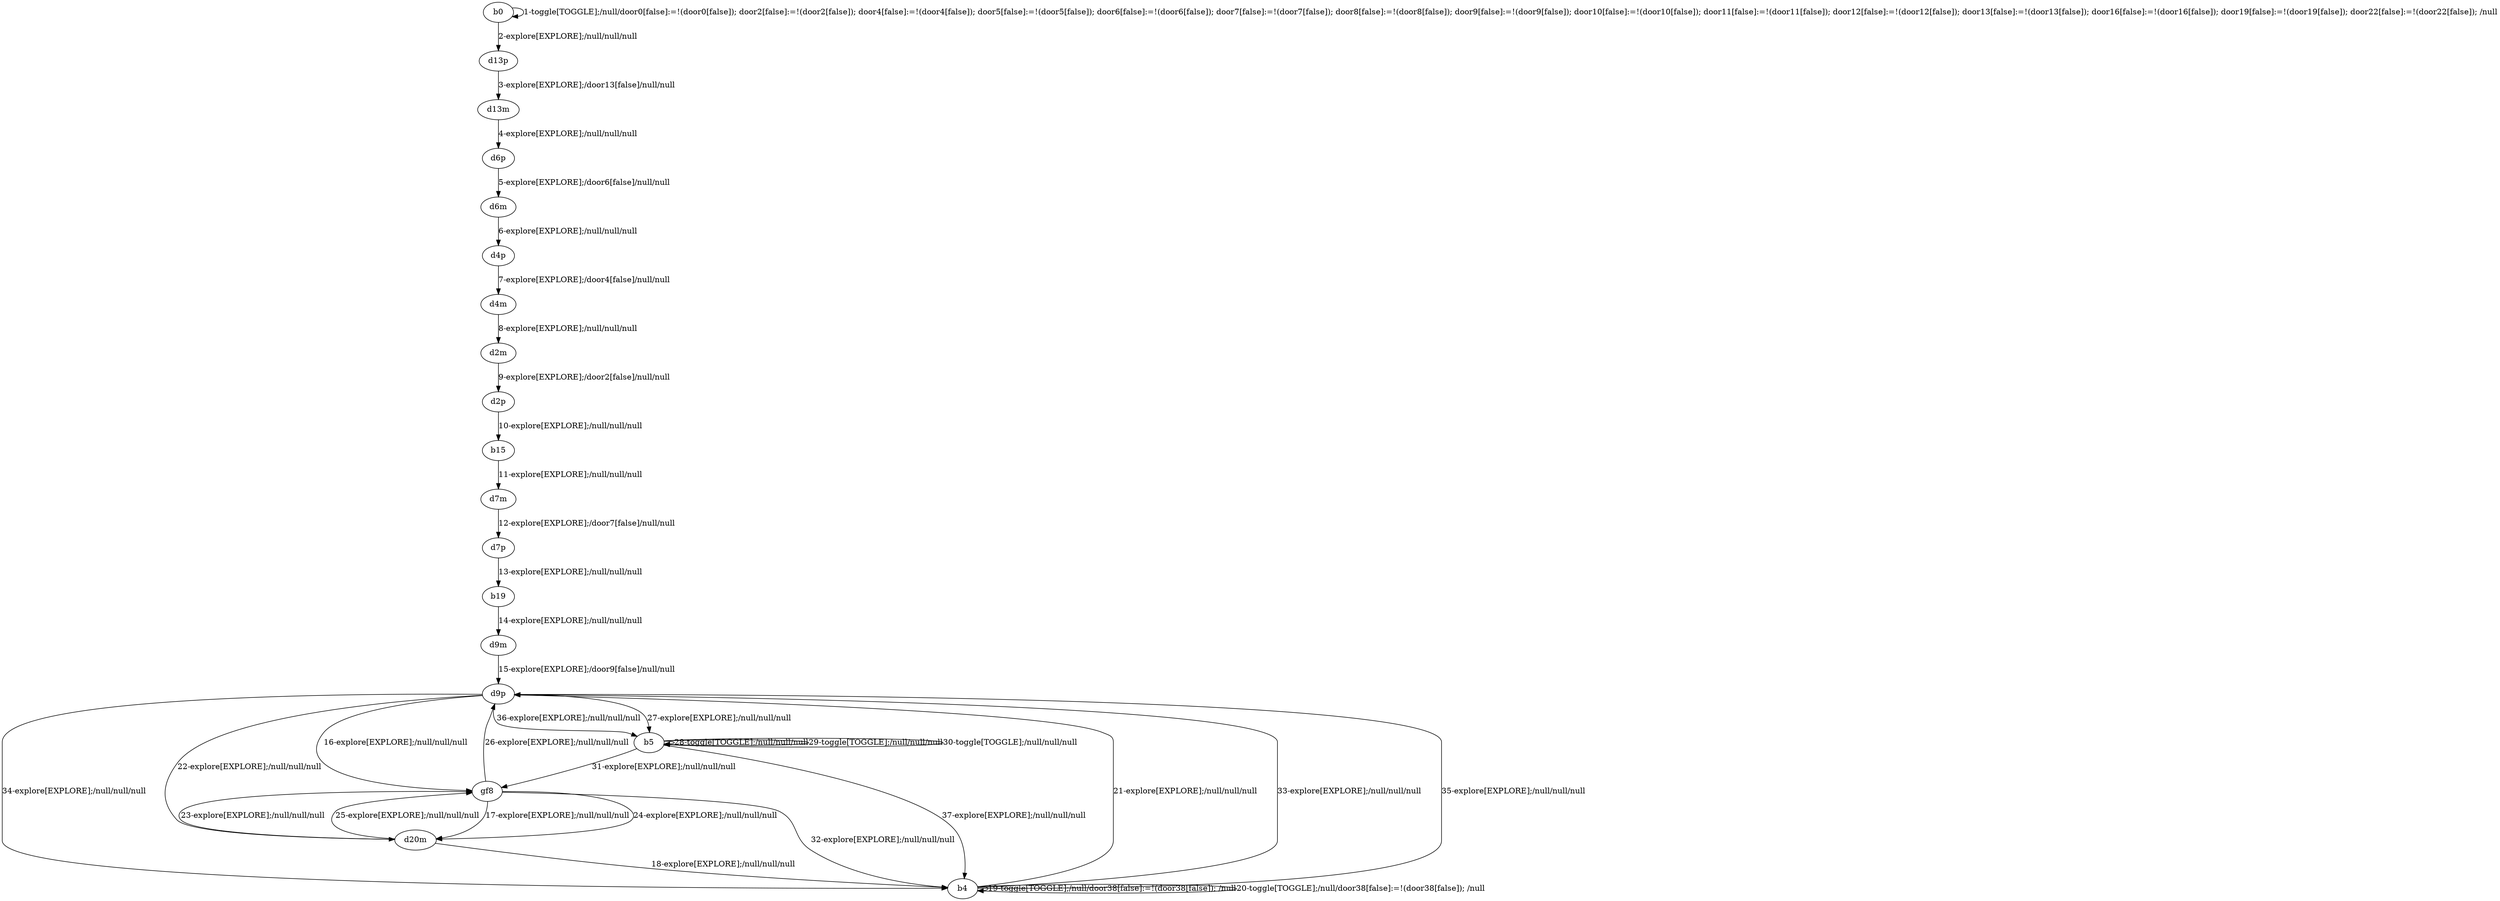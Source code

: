 # Total number of goals covered by this test: 15
# d20m --> gf8
# d9p --> b5
# gf8 --> d9p
# gf8 --> b4
# b4 --> b4
# d9m --> d9p
# b4 --> d9p
# gf8 --> d20m
# d9p --> d20m
# b5 --> gf8
# d9p --> b4
# b5 --> b5
# b5 --> b4
# d9p --> gf8
# d20m --> b4

digraph g {
"b0" -> "b0" [label = "1-toggle[TOGGLE];/null/door0[false]:=!(door0[false]); door2[false]:=!(door2[false]); door4[false]:=!(door4[false]); door5[false]:=!(door5[false]); door6[false]:=!(door6[false]); door7[false]:=!(door7[false]); door8[false]:=!(door8[false]); door9[false]:=!(door9[false]); door10[false]:=!(door10[false]); door11[false]:=!(door11[false]); door12[false]:=!(door12[false]); door13[false]:=!(door13[false]); door16[false]:=!(door16[false]); door19[false]:=!(door19[false]); door22[false]:=!(door22[false]); /null"];
"b0" -> "d13p" [label = "2-explore[EXPLORE];/null/null/null"];
"d13p" -> "d13m" [label = "3-explore[EXPLORE];/door13[false]/null/null"];
"d13m" -> "d6p" [label = "4-explore[EXPLORE];/null/null/null"];
"d6p" -> "d6m" [label = "5-explore[EXPLORE];/door6[false]/null/null"];
"d6m" -> "d4p" [label = "6-explore[EXPLORE];/null/null/null"];
"d4p" -> "d4m" [label = "7-explore[EXPLORE];/door4[false]/null/null"];
"d4m" -> "d2m" [label = "8-explore[EXPLORE];/null/null/null"];
"d2m" -> "d2p" [label = "9-explore[EXPLORE];/door2[false]/null/null"];
"d2p" -> "b15" [label = "10-explore[EXPLORE];/null/null/null"];
"b15" -> "d7m" [label = "11-explore[EXPLORE];/null/null/null"];
"d7m" -> "d7p" [label = "12-explore[EXPLORE];/door7[false]/null/null"];
"d7p" -> "b19" [label = "13-explore[EXPLORE];/null/null/null"];
"b19" -> "d9m" [label = "14-explore[EXPLORE];/null/null/null"];
"d9m" -> "d9p" [label = "15-explore[EXPLORE];/door9[false]/null/null"];
"d9p" -> "gf8" [label = "16-explore[EXPLORE];/null/null/null"];
"gf8" -> "d20m" [label = "17-explore[EXPLORE];/null/null/null"];
"d20m" -> "b4" [label = "18-explore[EXPLORE];/null/null/null"];
"b4" -> "b4" [label = "19-toggle[TOGGLE];/null/door38[false]:=!(door38[false]); /null"];
"b4" -> "b4" [label = "20-toggle[TOGGLE];/null/door38[false]:=!(door38[false]); /null"];
"b4" -> "d9p" [label = "21-explore[EXPLORE];/null/null/null"];
"d9p" -> "d20m" [label = "22-explore[EXPLORE];/null/null/null"];
"d20m" -> "gf8" [label = "23-explore[EXPLORE];/null/null/null"];
"gf8" -> "d20m" [label = "24-explore[EXPLORE];/null/null/null"];
"d20m" -> "gf8" [label = "25-explore[EXPLORE];/null/null/null"];
"gf8" -> "d9p" [label = "26-explore[EXPLORE];/null/null/null"];
"d9p" -> "b5" [label = "27-explore[EXPLORE];/null/null/null"];
"b5" -> "b5" [label = "28-toggle[TOGGLE];/null/null/null"];
"b5" -> "b5" [label = "29-toggle[TOGGLE];/null/null/null"];
"b5" -> "b5" [label = "30-toggle[TOGGLE];/null/null/null"];
"b5" -> "gf8" [label = "31-explore[EXPLORE];/null/null/null"];
"gf8" -> "b4" [label = "32-explore[EXPLORE];/null/null/null"];
"b4" -> "d9p" [label = "33-explore[EXPLORE];/null/null/null"];
"d9p" -> "b4" [label = "34-explore[EXPLORE];/null/null/null"];
"b4" -> "d9p" [label = "35-explore[EXPLORE];/null/null/null"];
"d9p" -> "b5" [label = "36-explore[EXPLORE];/null/null/null"];
"b5" -> "b4" [label = "37-explore[EXPLORE];/null/null/null"];
}